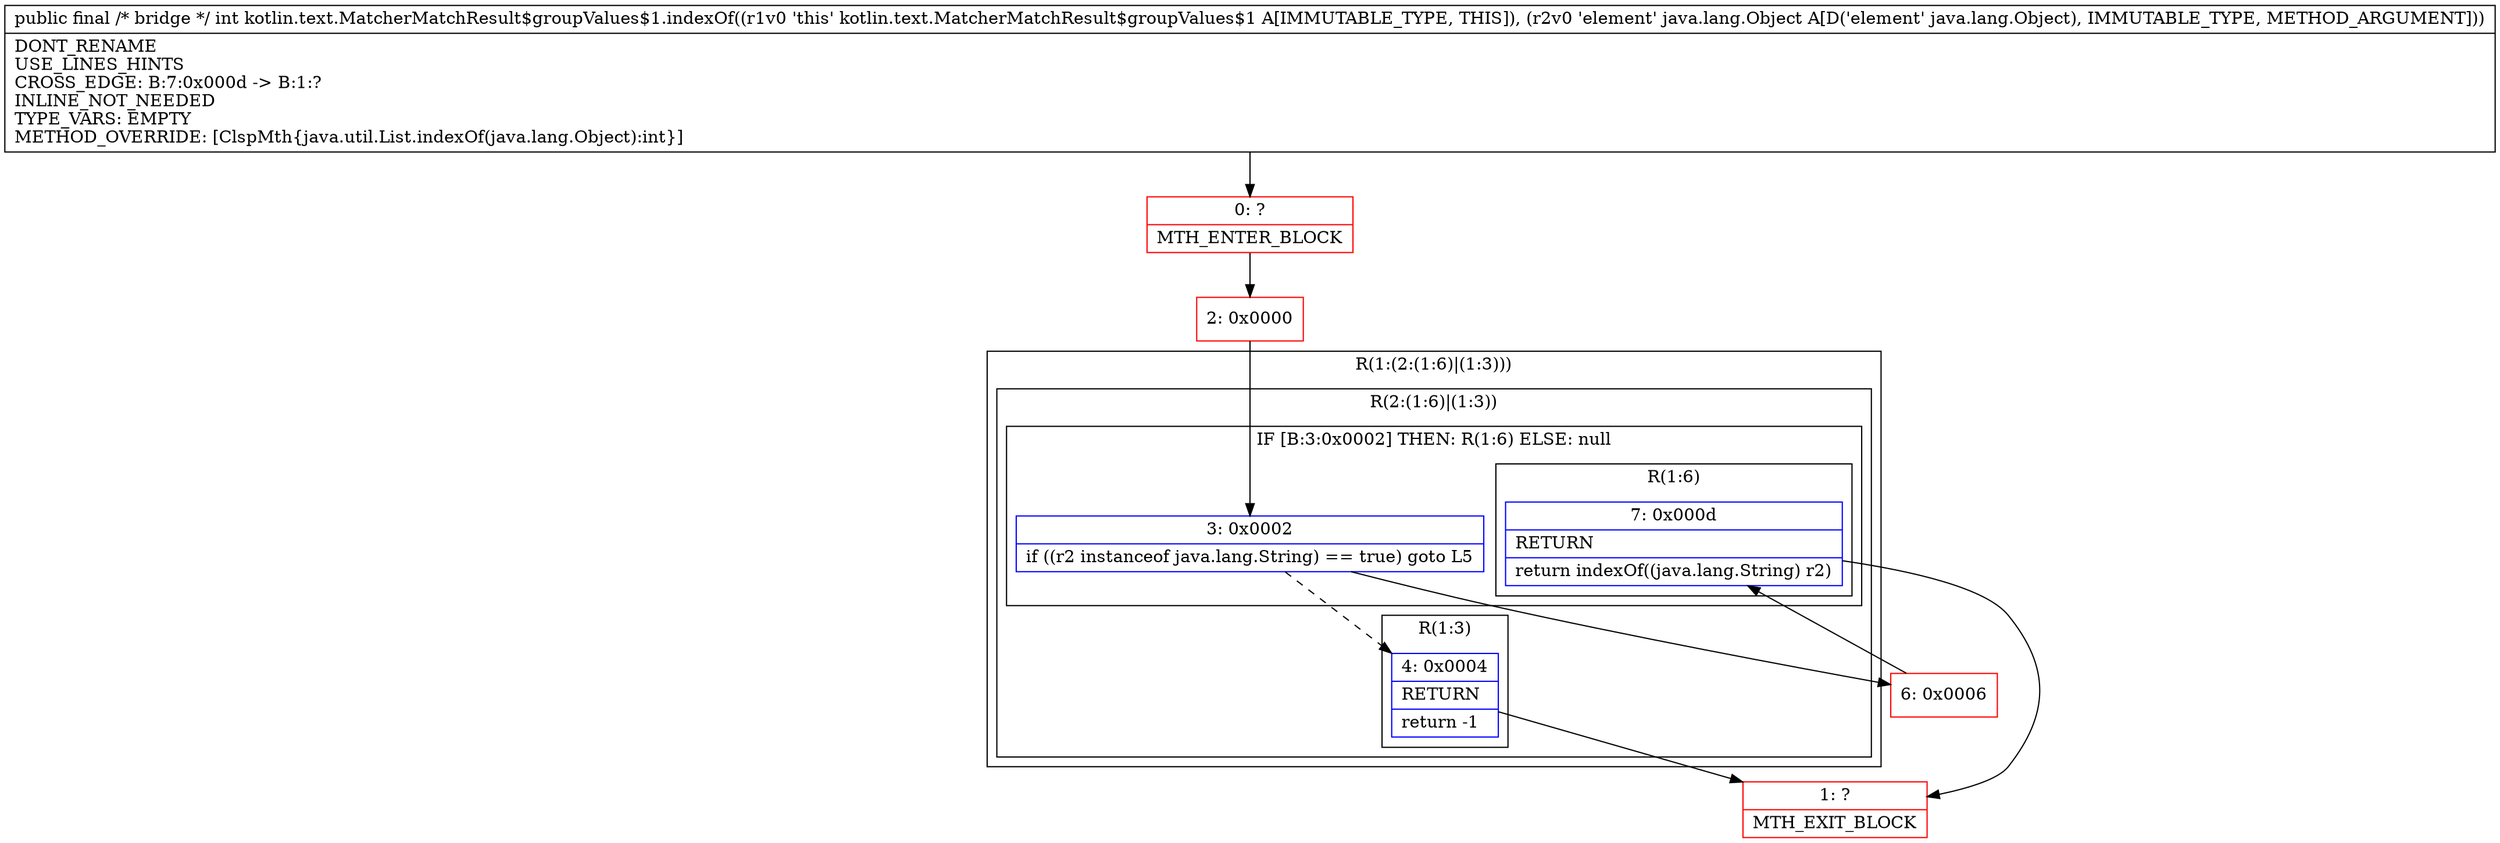 digraph "CFG forkotlin.text.MatcherMatchResult$groupValues$1.indexOf(Ljava\/lang\/Object;)I" {
subgraph cluster_Region_870185993 {
label = "R(1:(2:(1:6)|(1:3)))";
node [shape=record,color=blue];
subgraph cluster_Region_1354691670 {
label = "R(2:(1:6)|(1:3))";
node [shape=record,color=blue];
subgraph cluster_IfRegion_1611521077 {
label = "IF [B:3:0x0002] THEN: R(1:6) ELSE: null";
node [shape=record,color=blue];
Node_3 [shape=record,label="{3\:\ 0x0002|if ((r2 instanceof java.lang.String) == true) goto L5\l}"];
subgraph cluster_Region_561792709 {
label = "R(1:6)";
node [shape=record,color=blue];
Node_7 [shape=record,label="{7\:\ 0x000d|RETURN\l|return indexOf((java.lang.String) r2)\l}"];
}
}
subgraph cluster_Region_2107497303 {
label = "R(1:3)";
node [shape=record,color=blue];
Node_4 [shape=record,label="{4\:\ 0x0004|RETURN\l|return \-1\l}"];
}
}
}
Node_0 [shape=record,color=red,label="{0\:\ ?|MTH_ENTER_BLOCK\l}"];
Node_2 [shape=record,color=red,label="{2\:\ 0x0000}"];
Node_1 [shape=record,color=red,label="{1\:\ ?|MTH_EXIT_BLOCK\l}"];
Node_6 [shape=record,color=red,label="{6\:\ 0x0006}"];
MethodNode[shape=record,label="{public final \/* bridge *\/ int kotlin.text.MatcherMatchResult$groupValues$1.indexOf((r1v0 'this' kotlin.text.MatcherMatchResult$groupValues$1 A[IMMUTABLE_TYPE, THIS]), (r2v0 'element' java.lang.Object A[D('element' java.lang.Object), IMMUTABLE_TYPE, METHOD_ARGUMENT]))  | DONT_RENAME\lUSE_LINES_HINTS\lCROSS_EDGE: B:7:0x000d \-\> B:1:?\lINLINE_NOT_NEEDED\lTYPE_VARS: EMPTY\lMETHOD_OVERRIDE: [ClspMth\{java.util.List.indexOf(java.lang.Object):int\}]\l}"];
MethodNode -> Node_0;Node_3 -> Node_4[style=dashed];
Node_3 -> Node_6;
Node_7 -> Node_1;
Node_4 -> Node_1;
Node_0 -> Node_2;
Node_2 -> Node_3;
Node_6 -> Node_7;
}

